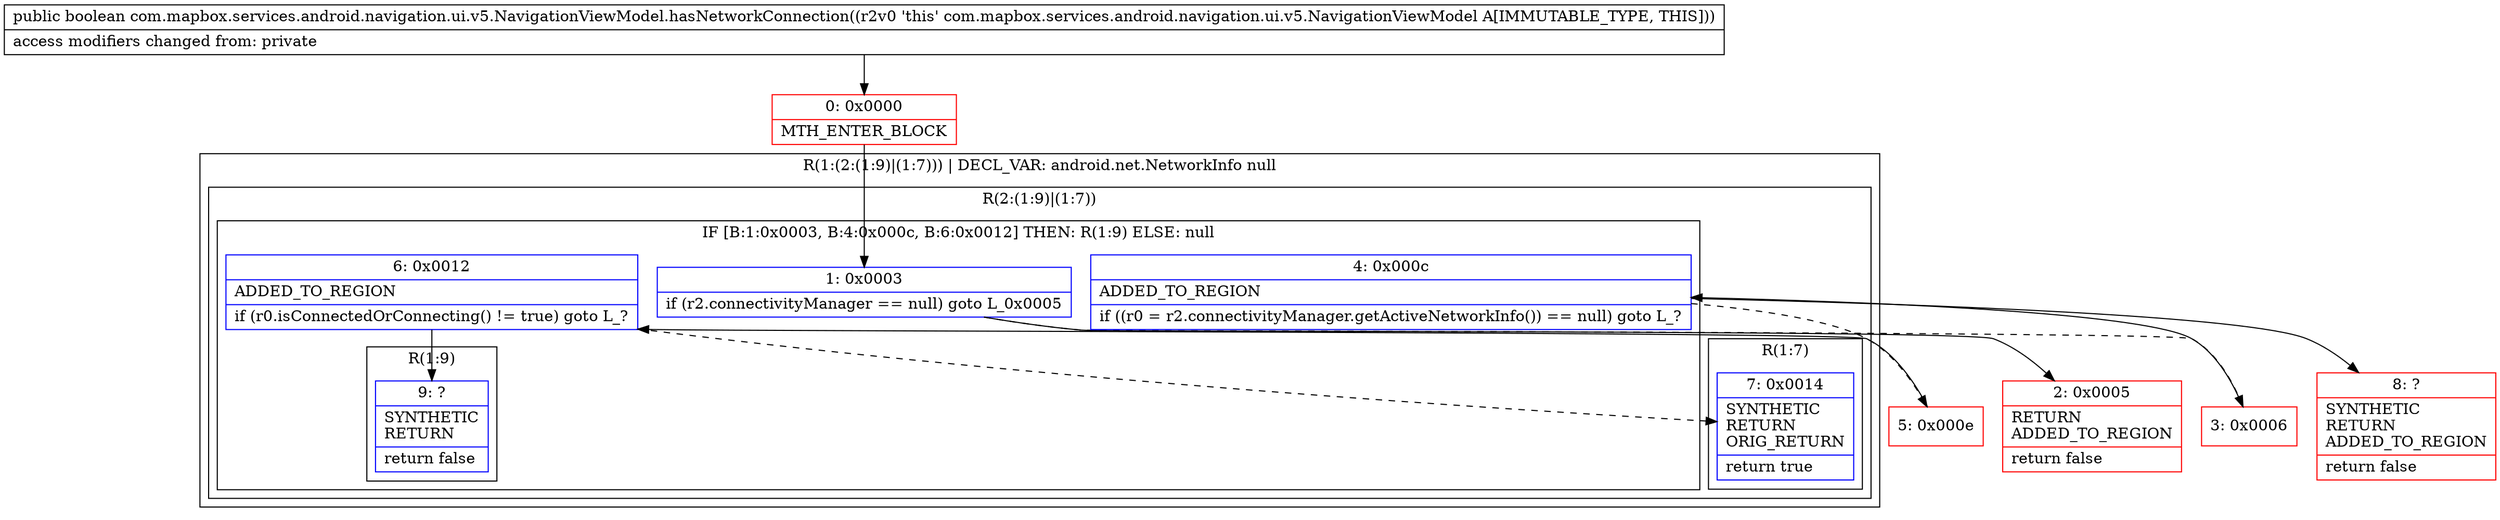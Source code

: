 digraph "CFG forcom.mapbox.services.android.navigation.ui.v5.NavigationViewModel.hasNetworkConnection()Z" {
subgraph cluster_Region_542101985 {
label = "R(1:(2:(1:9)|(1:7))) | DECL_VAR: android.net.NetworkInfo null\l";
node [shape=record,color=blue];
subgraph cluster_Region_279626517 {
label = "R(2:(1:9)|(1:7))";
node [shape=record,color=blue];
subgraph cluster_IfRegion_1950478644 {
label = "IF [B:1:0x0003, B:4:0x000c, B:6:0x0012] THEN: R(1:9) ELSE: null";
node [shape=record,color=blue];
Node_1 [shape=record,label="{1\:\ 0x0003|if (r2.connectivityManager == null) goto L_0x0005\l}"];
Node_4 [shape=record,label="{4\:\ 0x000c|ADDED_TO_REGION\l|if ((r0 = r2.connectivityManager.getActiveNetworkInfo()) == null) goto L_?\l}"];
Node_6 [shape=record,label="{6\:\ 0x0012|ADDED_TO_REGION\l|if (r0.isConnectedOrConnecting() != true) goto L_?\l}"];
subgraph cluster_Region_1360575366 {
label = "R(1:9)";
node [shape=record,color=blue];
Node_9 [shape=record,label="{9\:\ ?|SYNTHETIC\lRETURN\l|return false\l}"];
}
}
subgraph cluster_Region_260483229 {
label = "R(1:7)";
node [shape=record,color=blue];
Node_7 [shape=record,label="{7\:\ 0x0014|SYNTHETIC\lRETURN\lORIG_RETURN\l|return true\l}"];
}
}
}
Node_0 [shape=record,color=red,label="{0\:\ 0x0000|MTH_ENTER_BLOCK\l}"];
Node_2 [shape=record,color=red,label="{2\:\ 0x0005|RETURN\lADDED_TO_REGION\l|return false\l}"];
Node_3 [shape=record,color=red,label="{3\:\ 0x0006}"];
Node_5 [shape=record,color=red,label="{5\:\ 0x000e}"];
Node_8 [shape=record,color=red,label="{8\:\ ?|SYNTHETIC\lRETURN\lADDED_TO_REGION\l|return false\l}"];
MethodNode[shape=record,label="{public boolean com.mapbox.services.android.navigation.ui.v5.NavigationViewModel.hasNetworkConnection((r2v0 'this' com.mapbox.services.android.navigation.ui.v5.NavigationViewModel A[IMMUTABLE_TYPE, THIS]))  | access modifiers changed from: private\l}"];
MethodNode -> Node_0;
Node_1 -> Node_2;
Node_1 -> Node_3[style=dashed];
Node_4 -> Node_5[style=dashed];
Node_4 -> Node_8;
Node_6 -> Node_7[style=dashed];
Node_6 -> Node_9;
Node_0 -> Node_1;
Node_3 -> Node_4;
Node_5 -> Node_6;
}

